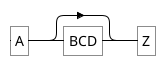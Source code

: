 {
  "sha1": "9uecbaaurjjsvofzqufepgnndzoer7m",
  "insertion": {
    "when": "2024-05-30T20:48:21.774Z",
    "user": "plantuml@gmail.com"
  }
}
@startregex
A(BCD)?Z
@endregex
